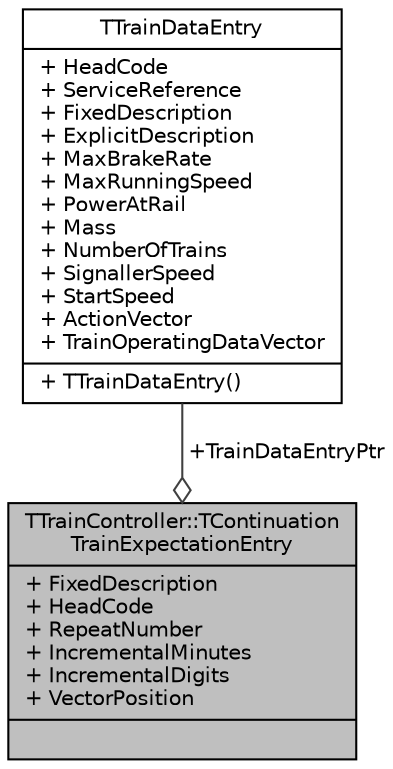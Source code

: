 digraph "TTrainController::TContinuationTrainExpectationEntry"
{
 // INTERACTIVE_SVG=YES
 // LATEX_PDF_SIZE
  edge [fontname="Helvetica",fontsize="10",labelfontname="Helvetica",labelfontsize="10"];
  node [fontname="Helvetica",fontsize="10",shape=record];
  Node1 [label="{TTrainController::TContinuation\lTrainExpectationEntry\n|+ FixedDescription\l+ HeadCode\l+ RepeatNumber\l+ IncrementalMinutes\l+ IncrementalDigits\l+ VectorPosition\l|}",height=0.2,width=0.4,color="black", fillcolor="grey75", style="filled", fontcolor="black",tooltip="Class that stores data for trains expected at continuation entries (kept in a multimap - see below),..."];
  Node2 -> Node1 [color="grey25",fontsize="10",style="solid",label=" +TrainDataEntryPtr" ,arrowhead="odiamond",fontname="Helvetica"];
  Node2 [label="{TTrainDataEntry\n|+ HeadCode\l+ ServiceReference\l+ FixedDescription\l+ ExplicitDescription\l+ MaxBrakeRate\l+ MaxRunningSpeed\l+ PowerAtRail\l+ Mass\l+ NumberOfTrains\l+ SignallerSpeed\l+ StartSpeed\l+ ActionVector\l+ TrainOperatingDataVector\l|+ TTrainDataEntry()\l}",height=0.2,width=0.4,color="black", fillcolor="white", style="filled",URL="$class_t_train_data_entry.html",tooltip="Contains all data for a single timetable service entry."];
}
